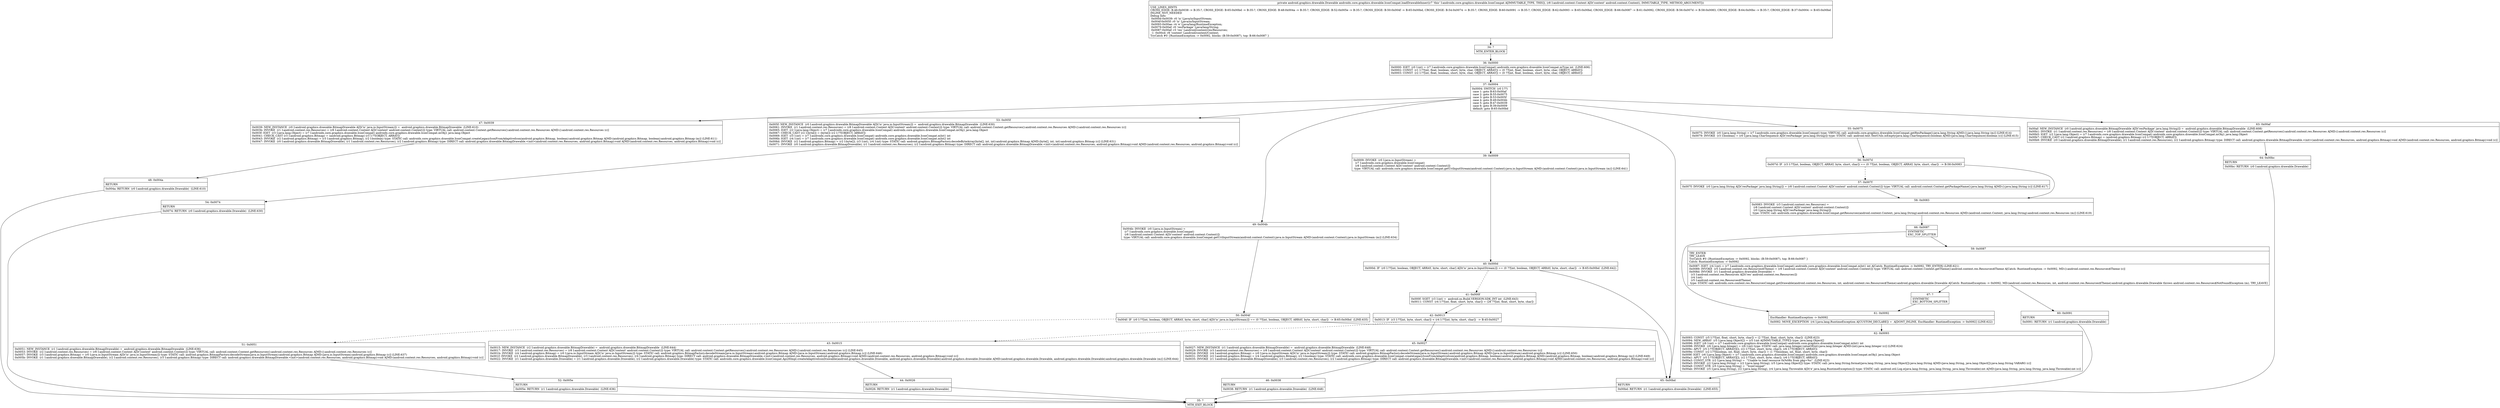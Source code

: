 digraph "CFG forandroidx.core.graphics.drawable.IconCompat.loadDrawableInner(Landroid\/content\/Context;)Landroid\/graphics\/drawable\/Drawable;" {
Node_34 [shape=record,label="{34\:\ ?|MTH_ENTER_BLOCK\l}"];
Node_36 [shape=record,label="{36\:\ 0x0000|0x0000: IGET  (r0 I:int) = (r7 I:androidx.core.graphics.drawable.IconCompat) androidx.core.graphics.drawable.IconCompat.mType int  (LINE:606)\l0x0002: CONST  (r1 I:??[int, float, boolean, short, byte, char, OBJECT, ARRAY]) = (0 ??[int, float, boolean, short, byte, char, OBJECT, ARRAY]) \l0x0003: CONST  (r2 I:??[int, float, boolean, short, byte, char, OBJECT, ARRAY]) = (0 ??[int, float, boolean, short, byte, char, OBJECT, ARRAY]) \l}"];
Node_37 [shape=record,label="{37\:\ 0x0004|0x0004: SWITCH  (r0 I:??)\l case 1: goto B:63:0x00af\l case 2: goto B:55:0x0075\l case 3: goto B:53:0x005f\l case 4: goto B:49:0x004b\l case 5: goto B:47:0x0039\l case 6: goto B:39:0x0009\l default: goto B:65:0x00bd \l}"];
Node_39 [shape=record,label="{39\:\ 0x0009|0x0009: INVOKE  (r0 I:java.io.InputStream) = \l  (r7 I:androidx.core.graphics.drawable.IconCompat)\l  (r8 I:android.content.Context A[D('context' android.content.Context)])\l type: VIRTUAL call: androidx.core.graphics.drawable.IconCompat.getUriInputStream(android.content.Context):java.io.InputStream A[MD:(android.content.Context):java.io.InputStream (m)] (LINE:641)\l}"];
Node_40 [shape=record,label="{40\:\ 0x000d|0x000d: IF  (r0 I:??[int, boolean, OBJECT, ARRAY, byte, short, char] A[D('is' java.io.InputStream)]) == (0 ??[int, boolean, OBJECT, ARRAY, byte, short, char])  \-\> B:65:0x00bd  (LINE:642)\l}"];
Node_41 [shape=record,label="{41\:\ 0x000f|0x000f: SGET  (r3 I:int) =  android.os.Build.VERSION.SDK_INT int  (LINE:643)\l0x0011: CONST  (r4 I:??[int, float, short, byte, char]) = (26 ??[int, float, short, byte, char]) \l}"];
Node_42 [shape=record,label="{42\:\ 0x0013|0x0013: IF  (r3 I:??[int, byte, short, char]) \< (r4 I:??[int, byte, short, char])  \-\> B:45:0x0027 \l}"];
Node_43 [shape=record,label="{43\:\ 0x0015|0x0015: NEW_INSTANCE  (r2 I:android.graphics.drawable.BitmapDrawable) =  android.graphics.drawable.BitmapDrawable  (LINE:644)\l0x0017: INVOKE  (r3 I:android.content.res.Resources) = (r8 I:android.content.Context A[D('context' android.content.Context)]) type: VIRTUAL call: android.content.Context.getResources():android.content.res.Resources A[MD:():android.content.res.Resources (c)] (LINE:645)\l0x001b: INVOKE  (r4 I:android.graphics.Bitmap) = (r0 I:java.io.InputStream A[D('is' java.io.InputStream)]) type: STATIC call: android.graphics.BitmapFactory.decodeStream(java.io.InputStream):android.graphics.Bitmap A[MD:(java.io.InputStream):android.graphics.Bitmap (c)] (LINE:646)\l0x001f: INVOKE  (r2 I:android.graphics.drawable.BitmapDrawable), (r3 I:android.content.res.Resources), (r4 I:android.graphics.Bitmap) type: DIRECT call: android.graphics.drawable.BitmapDrawable.\<init\>(android.content.res.Resources, android.graphics.Bitmap):void A[MD:(android.content.res.Resources, android.graphics.Bitmap):void (c)]\l0x0022: INVOKE  (r1 I:android.graphics.drawable.Drawable) = (r1 I:android.graphics.drawable.Drawable), (r2 I:android.graphics.drawable.Drawable) type: STATIC call: androidx.core.graphics.drawable.IconCompat.Api26Impl.createAdaptiveIconDrawable(android.graphics.drawable.Drawable, android.graphics.drawable.Drawable):android.graphics.drawable.Drawable A[MD:(android.graphics.drawable.Drawable, android.graphics.drawable.Drawable):android.graphics.drawable.Drawable (m)] (LINE:644)\l}"];
Node_44 [shape=record,label="{44\:\ 0x0026|RETURN\l|0x0026: RETURN  (r1 I:android.graphics.drawable.Drawable) \l}"];
Node_35 [shape=record,label="{35\:\ ?|MTH_EXIT_BLOCK\l}"];
Node_45 [shape=record,label="{45\:\ 0x0027|0x0027: NEW_INSTANCE  (r1 I:android.graphics.drawable.BitmapDrawable) =  android.graphics.drawable.BitmapDrawable  (LINE:648)\l0x0029: INVOKE  (r3 I:android.content.res.Resources) = (r8 I:android.content.Context A[D('context' android.content.Context)]) type: VIRTUAL call: android.content.Context.getResources():android.content.res.Resources A[MD:():android.content.res.Resources (c)]\l0x002d: INVOKE  (r4 I:android.graphics.Bitmap) = (r0 I:java.io.InputStream A[D('is' java.io.InputStream)]) type: STATIC call: android.graphics.BitmapFactory.decodeStream(java.io.InputStream):android.graphics.Bitmap A[MD:(java.io.InputStream):android.graphics.Bitmap (c)] (LINE:650)\l0x0031: INVOKE  (r2 I:android.graphics.Bitmap) = (r4 I:android.graphics.Bitmap), (r2 I:boolean) type: STATIC call: androidx.core.graphics.drawable.IconCompat.createLegacyIconFromAdaptiveIcon(android.graphics.Bitmap, boolean):android.graphics.Bitmap A[MD:(android.graphics.Bitmap, boolean):android.graphics.Bitmap (m)] (LINE:649)\l0x0035: INVOKE  (r1 I:android.graphics.drawable.BitmapDrawable), (r3 I:android.content.res.Resources), (r2 I:android.graphics.Bitmap) type: DIRECT call: android.graphics.drawable.BitmapDrawable.\<init\>(android.content.res.Resources, android.graphics.Bitmap):void A[MD:(android.content.res.Resources, android.graphics.Bitmap):void (c)]\l}"];
Node_46 [shape=record,label="{46\:\ 0x0038|RETURN\l|0x0038: RETURN  (r1 I:android.graphics.drawable.Drawable)  (LINE:648)\l}"];
Node_47 [shape=record,label="{47\:\ 0x0039|0x0039: NEW_INSTANCE  (r0 I:android.graphics.drawable.BitmapDrawable A[D('is' java.io.InputStream)]) =  android.graphics.drawable.BitmapDrawable  (LINE:610)\l0x003b: INVOKE  (r1 I:android.content.res.Resources) = (r8 I:android.content.Context A[D('context' android.content.Context)]) type: VIRTUAL call: android.content.Context.getResources():android.content.res.Resources A[MD:():android.content.res.Resources (c)]\l0x003f: IGET  (r3 I:java.lang.Object) = (r7 I:androidx.core.graphics.drawable.IconCompat) androidx.core.graphics.drawable.IconCompat.mObj1 java.lang.Object \l0x0041: CHECK_CAST (r3 I:android.graphics.Bitmap) = (android.graphics.Bitmap) (r3 I:??[OBJECT, ARRAY]) \l0x0043: INVOKE  (r2 I:android.graphics.Bitmap) = (r3 I:android.graphics.Bitmap), (r2 I:boolean) type: STATIC call: androidx.core.graphics.drawable.IconCompat.createLegacyIconFromAdaptiveIcon(android.graphics.Bitmap, boolean):android.graphics.Bitmap A[MD:(android.graphics.Bitmap, boolean):android.graphics.Bitmap (m)] (LINE:611)\l0x0047: INVOKE  (r0 I:android.graphics.drawable.BitmapDrawable), (r1 I:android.content.res.Resources), (r2 I:android.graphics.Bitmap) type: DIRECT call: android.graphics.drawable.BitmapDrawable.\<init\>(android.content.res.Resources, android.graphics.Bitmap):void A[MD:(android.content.res.Resources, android.graphics.Bitmap):void (c)]\l}"];
Node_48 [shape=record,label="{48\:\ 0x004a|RETURN\l|0x004a: RETURN  (r0 I:android.graphics.drawable.Drawable)  (LINE:610)\l}"];
Node_49 [shape=record,label="{49\:\ 0x004b|0x004b: INVOKE  (r0 I:java.io.InputStream) = \l  (r7 I:androidx.core.graphics.drawable.IconCompat)\l  (r8 I:android.content.Context A[D('context' android.content.Context)])\l type: VIRTUAL call: androidx.core.graphics.drawable.IconCompat.getUriInputStream(android.content.Context):java.io.InputStream A[MD:(android.content.Context):java.io.InputStream (m)] (LINE:634)\l}"];
Node_50 [shape=record,label="{50\:\ 0x004f|0x004f: IF  (r0 I:??[int, boolean, OBJECT, ARRAY, byte, short, char] A[D('is' java.io.InputStream)]) == (0 ??[int, boolean, OBJECT, ARRAY, byte, short, char])  \-\> B:65:0x00bd  (LINE:635)\l}"];
Node_51 [shape=record,label="{51\:\ 0x0051|0x0051: NEW_INSTANCE  (r1 I:android.graphics.drawable.BitmapDrawable) =  android.graphics.drawable.BitmapDrawable  (LINE:636)\l0x0053: INVOKE  (r2 I:android.content.res.Resources) = (r8 I:android.content.Context A[D('context' android.content.Context)]) type: VIRTUAL call: android.content.Context.getResources():android.content.res.Resources A[MD:():android.content.res.Resources (c)]\l0x0057: INVOKE  (r3 I:android.graphics.Bitmap) = (r0 I:java.io.InputStream A[D('is' java.io.InputStream)]) type: STATIC call: android.graphics.BitmapFactory.decodeStream(java.io.InputStream):android.graphics.Bitmap A[MD:(java.io.InputStream):android.graphics.Bitmap (c)] (LINE:637)\l0x005b: INVOKE  (r1 I:android.graphics.drawable.BitmapDrawable), (r2 I:android.content.res.Resources), (r3 I:android.graphics.Bitmap) type: DIRECT call: android.graphics.drawable.BitmapDrawable.\<init\>(android.content.res.Resources, android.graphics.Bitmap):void A[MD:(android.content.res.Resources, android.graphics.Bitmap):void (c)]\l}"];
Node_52 [shape=record,label="{52\:\ 0x005e|RETURN\l|0x005e: RETURN  (r1 I:android.graphics.drawable.Drawable)  (LINE:636)\l}"];
Node_53 [shape=record,label="{53\:\ 0x005f|0x005f: NEW_INSTANCE  (r0 I:android.graphics.drawable.BitmapDrawable A[D('is' java.io.InputStream)]) =  android.graphics.drawable.BitmapDrawable  (LINE:630)\l0x0061: INVOKE  (r1 I:android.content.res.Resources) = (r8 I:android.content.Context A[D('context' android.content.Context)]) type: VIRTUAL call: android.content.Context.getResources():android.content.res.Resources A[MD:():android.content.res.Resources (c)]\l0x0065: IGET  (r2 I:java.lang.Object) = (r7 I:androidx.core.graphics.drawable.IconCompat) androidx.core.graphics.drawable.IconCompat.mObj1 java.lang.Object \l0x0067: CHECK_CAST (r2 I:byte[]) = (byte[]) (r2 I:??[OBJECT, ARRAY]) \l0x0069: IGET  (r3 I:int) = (r7 I:androidx.core.graphics.drawable.IconCompat) androidx.core.graphics.drawable.IconCompat.mInt1 int \l0x006b: IGET  (r4 I:int) = (r7 I:androidx.core.graphics.drawable.IconCompat) androidx.core.graphics.drawable.IconCompat.mInt2 int \l0x006d: INVOKE  (r2 I:android.graphics.Bitmap) = (r2 I:byte[]), (r3 I:int), (r4 I:int) type: STATIC call: android.graphics.BitmapFactory.decodeByteArray(byte[], int, int):android.graphics.Bitmap A[MD:(byte[], int, int):android.graphics.Bitmap (c)] (LINE:631)\l0x0071: INVOKE  (r0 I:android.graphics.drawable.BitmapDrawable), (r1 I:android.content.res.Resources), (r2 I:android.graphics.Bitmap) type: DIRECT call: android.graphics.drawable.BitmapDrawable.\<init\>(android.content.res.Resources, android.graphics.Bitmap):void A[MD:(android.content.res.Resources, android.graphics.Bitmap):void (c)]\l}"];
Node_54 [shape=record,label="{54\:\ 0x0074|RETURN\l|0x0074: RETURN  (r0 I:android.graphics.drawable.Drawable)  (LINE:630)\l}"];
Node_55 [shape=record,label="{55\:\ 0x0075|0x0075: INVOKE  (r0 I:java.lang.String) = (r7 I:androidx.core.graphics.drawable.IconCompat) type: VIRTUAL call: androidx.core.graphics.drawable.IconCompat.getResPackage():java.lang.String A[MD:():java.lang.String (m)] (LINE:614)\l0x0079: INVOKE  (r3 I:boolean) = (r0 I:java.lang.CharSequence A[D('resPackage' java.lang.String)]) type: STATIC call: android.text.TextUtils.isEmpty(java.lang.CharSequence):boolean A[MD:(java.lang.CharSequence):boolean (c)] (LINE:615)\l}"];
Node_56 [shape=record,label="{56\:\ 0x007d|0x007d: IF  (r3 I:??[int, boolean, OBJECT, ARRAY, byte, short, char]) == (0 ??[int, boolean, OBJECT, ARRAY, byte, short, char])  \-\> B:58:0x0083 \l}"];
Node_57 [shape=record,label="{57\:\ 0x007f|0x007f: INVOKE  (r0 I:java.lang.String A[D('resPackage' java.lang.String)]) = (r8 I:android.content.Context A[D('context' android.content.Context)]) type: VIRTUAL call: android.content.Context.getPackageName():java.lang.String A[MD:():java.lang.String (c)] (LINE:617)\l}"];
Node_58 [shape=record,label="{58\:\ 0x0083|0x0083: INVOKE  (r3 I:android.content.res.Resources) = \l  (r8 I:android.content.Context A[D('context' android.content.Context)])\l  (r0 I:java.lang.String A[D('resPackage' java.lang.String)])\l type: STATIC call: androidx.core.graphics.drawable.IconCompat.getResources(android.content.Context, java.lang.String):android.content.res.Resources A[MD:(android.content.Context, java.lang.String):android.content.res.Resources (m)] (LINE:619)\l}"];
Node_66 [shape=record,label="{66\:\ 0x0087|SYNTHETIC\lEXC_TOP_SPLITTER\l}"];
Node_59 [shape=record,label="{59\:\ 0x0087|TRY_ENTER\lTRY_LEAVE\lTryCatch #0 \{RuntimeException \-\> 0x0092, blocks: (B:59:0x0087), top: B:66:0x0087 \}\lCatch: RuntimeException \-\> 0x0092\l|0x0087: IGET  (r4 I:int) = (r7 I:androidx.core.graphics.drawable.IconCompat) androidx.core.graphics.drawable.IconCompat.mInt1 int A[Catch: RuntimeException \-\> 0x0092, TRY_ENTER] (LINE:621)\l0x0089: INVOKE  (r5 I:android.content.res.Resources$Theme) = (r8 I:android.content.Context A[D('context' android.content.Context)]) type: VIRTUAL call: android.content.Context.getTheme():android.content.res.Resources$Theme A[Catch: RuntimeException \-\> 0x0092, MD:():android.content.res.Resources$Theme (c)]\l0x008d: INVOKE  (r1 I:android.graphics.drawable.Drawable) = \l  (r3 I:android.content.res.Resources A[D('res' android.content.res.Resources)])\l  (r4 I:int)\l  (r5 I:android.content.res.Resources$Theme)\l type: STATIC call: androidx.core.content.res.ResourcesCompat.getDrawable(android.content.res.Resources, int, android.content.res.Resources$Theme):android.graphics.drawable.Drawable A[Catch: RuntimeException \-\> 0x0092, MD:(android.content.res.Resources, int, android.content.res.Resources$Theme):android.graphics.drawable.Drawable throws android.content.res.Resources$NotFoundException (m), TRY_LEAVE]\l}"];
Node_60 [shape=record,label="{60\:\ 0x0091|RETURN\l|0x0091: RETURN  (r1 I:android.graphics.drawable.Drawable) \l}"];
Node_67 [shape=record,label="{67\:\ ?|SYNTHETIC\lEXC_BOTTOM_SPLITTER\l}"];
Node_61 [shape=record,label="{61\:\ 0x0092|ExcHandler: RuntimeException \-\> 0x0092\l|0x0092: MOVE_EXCEPTION  (r4 I:java.lang.RuntimeException A[CUSTOM_DECLARE]) =  A[DONT_INLINE, ExcHandler: RuntimeException \-\> 0x0092] (LINE:622)\l}"];
Node_62 [shape=record,label="{62\:\ 0x0093|0x0093: CONST  (r5 I:??[int, float, short, byte, char]) = (2 ??[int, float, short, byte, char])  (LINE:623)\l0x0094: NEW_ARRAY  (r5 I:java.lang.Object[]) = (r5 I:int A[IMMUTABLE_TYPE]) type: java.lang.Object[] \l0x0096: IGET  (r6 I:int) = (r7 I:androidx.core.graphics.drawable.IconCompat) androidx.core.graphics.drawable.IconCompat.mInt1 int \l0x0098: INVOKE  (r6 I:java.lang.Integer) = (r6 I:int) type: STATIC call: java.lang.Integer.valueOf(int):java.lang.Integer A[MD:(int):java.lang.Integer (c)] (LINE:624)\l0x009c: APUT  (r5 I:??[OBJECT, ARRAY][]), (r2 I:??[int, short, byte, char]), (r6 I:??[OBJECT, ARRAY]) \l0x009e: CONST  (r2 I:??[boolean, int, float, short, byte, char]) = (1 ??[boolean, int, float, short, byte, char]) \l0x009f: IGET  (r6 I:java.lang.Object) = (r7 I:androidx.core.graphics.drawable.IconCompat) androidx.core.graphics.drawable.IconCompat.mObj1 java.lang.Object \l0x00a1: APUT  (r5 I:??[OBJECT, ARRAY][]), (r2 I:??[int, short, byte, char]), (r6 I:??[OBJECT, ARRAY]) \l0x00a3: CONST_STR  (r2 I:java.lang.String) =  \"Unable to load resource 0x%08x from pkg=%s\"  (LINE:623)\l0x00a5: INVOKE  (r2 I:java.lang.String) = (r2 I:java.lang.String), (r5 I:java.lang.Object[]) type: STATIC call: java.lang.String.format(java.lang.String, java.lang.Object[]):java.lang.String A[MD:(java.lang.String, java.lang.Object[]):java.lang.String VARARG (c)]\l0x00a9: CONST_STR  (r5 I:java.lang.String) =  \"IconCompat\" \l0x00ab: INVOKE  (r5 I:java.lang.String), (r2 I:java.lang.String), (r4 I:java.lang.Throwable A[D('e' java.lang.RuntimeException)]) type: STATIC call: android.util.Log.e(java.lang.String, java.lang.String, java.lang.Throwable):int A[MD:(java.lang.String, java.lang.String, java.lang.Throwable):int (c)]\l}"];
Node_63 [shape=record,label="{63\:\ 0x00af|0x00af: NEW_INSTANCE  (r0 I:android.graphics.drawable.BitmapDrawable A[D('resPackage' java.lang.String)]) =  android.graphics.drawable.BitmapDrawable  (LINE:608)\l0x00b1: INVOKE  (r1 I:android.content.res.Resources) = (r8 I:android.content.Context A[D('context' android.content.Context)]) type: VIRTUAL call: android.content.Context.getResources():android.content.res.Resources A[MD:():android.content.res.Resources (c)]\l0x00b5: IGET  (r2 I:java.lang.Object) = (r7 I:androidx.core.graphics.drawable.IconCompat) androidx.core.graphics.drawable.IconCompat.mObj1 java.lang.Object \l0x00b7: CHECK_CAST (r2 I:android.graphics.Bitmap) = (android.graphics.Bitmap) (r2 I:??[OBJECT, ARRAY]) \l0x00b9: INVOKE  (r0 I:android.graphics.drawable.BitmapDrawable), (r1 I:android.content.res.Resources), (r2 I:android.graphics.Bitmap) type: DIRECT call: android.graphics.drawable.BitmapDrawable.\<init\>(android.content.res.Resources, android.graphics.Bitmap):void A[MD:(android.content.res.Resources, android.graphics.Bitmap):void (c)]\l}"];
Node_64 [shape=record,label="{64\:\ 0x00bc|RETURN\l|0x00bc: RETURN  (r0 I:android.graphics.drawable.Drawable) \l}"];
Node_65 [shape=record,label="{65\:\ 0x00bd|RETURN\l|0x00bd: RETURN  (r1 I:android.graphics.drawable.Drawable)  (LINE:655)\l}"];
MethodNode[shape=record,label="{private android.graphics.drawable.Drawable androidx.core.graphics.drawable.IconCompat.loadDrawableInner((r7 'this' I:androidx.core.graphics.drawable.IconCompat A[IMMUTABLE_TYPE, THIS]), (r8 I:android.content.Context A[D('context' android.content.Context), IMMUTABLE_TYPE, METHOD_ARGUMENT]))  | USE_LINES_HINTS\lCROSS_EDGE: B:46:0x0038 \-\> B:35:?, CROSS_EDGE: B:65:0x00bd \-\> B:35:?, CROSS_EDGE: B:48:0x004a \-\> B:35:?, CROSS_EDGE: B:52:0x005e \-\> B:35:?, CROSS_EDGE: B:50:0x004f \-\> B:65:0x00bd, CROSS_EDGE: B:54:0x0074 \-\> B:35:?, CROSS_EDGE: B:60:0x0091 \-\> B:35:?, CROSS_EDGE: B:62:0x0093 \-\> B:65:0x00bd, CROSS_EDGE: B:66:0x0087 \-\> B:61:0x0092, CROSS_EDGE: B:56:0x007d \-\> B:58:0x0083, CROSS_EDGE: B:64:0x00bc \-\> B:35:?, CROSS_EDGE: B:37:0x0004 \-\> B:65:0x00bd\lINLINE_NOT_NEEDED\lDebug Info:\l  0x000d\-0x0039: r0 'is' Ljava\/io\/InputStream;\l  0x004f\-0x005f: r0 'is' Ljava\/io\/InputStream;\l  0x0093\-0x00ae: r4 'e' Ljava\/lang\/RuntimeException;\l  0x0079\-0x00af: r0 'resPackage' Ljava\/lang\/String;\l  0x0087\-0x00af: r3 'res' Landroid\/content\/res\/Resources;\l  \-1 \-0x00cd: r8 'context' Landroid\/content\/Context;\lTryCatch #0 \{RuntimeException \-\> 0x0092, blocks: (B:59:0x0087), top: B:66:0x0087 \}\l}"];
MethodNode -> Node_34;Node_34 -> Node_36;
Node_36 -> Node_37;
Node_37 -> Node_39;
Node_37 -> Node_47;
Node_37 -> Node_49;
Node_37 -> Node_53;
Node_37 -> Node_55;
Node_37 -> Node_63;
Node_37 -> Node_65;
Node_39 -> Node_40;
Node_40 -> Node_41[style=dashed];
Node_40 -> Node_65;
Node_41 -> Node_42;
Node_42 -> Node_43[style=dashed];
Node_42 -> Node_45;
Node_43 -> Node_44;
Node_44 -> Node_35;
Node_45 -> Node_46;
Node_46 -> Node_35;
Node_47 -> Node_48;
Node_48 -> Node_35;
Node_49 -> Node_50;
Node_50 -> Node_51[style=dashed];
Node_50 -> Node_65;
Node_51 -> Node_52;
Node_52 -> Node_35;
Node_53 -> Node_54;
Node_54 -> Node_35;
Node_55 -> Node_56;
Node_56 -> Node_57[style=dashed];
Node_56 -> Node_58;
Node_57 -> Node_58;
Node_58 -> Node_66;
Node_66 -> Node_59;
Node_66 -> Node_61;
Node_59 -> Node_60;
Node_59 -> Node_67;
Node_60 -> Node_35;
Node_67 -> Node_61;
Node_61 -> Node_62;
Node_62 -> Node_65;
Node_63 -> Node_64;
Node_64 -> Node_35;
Node_65 -> Node_35;
}

